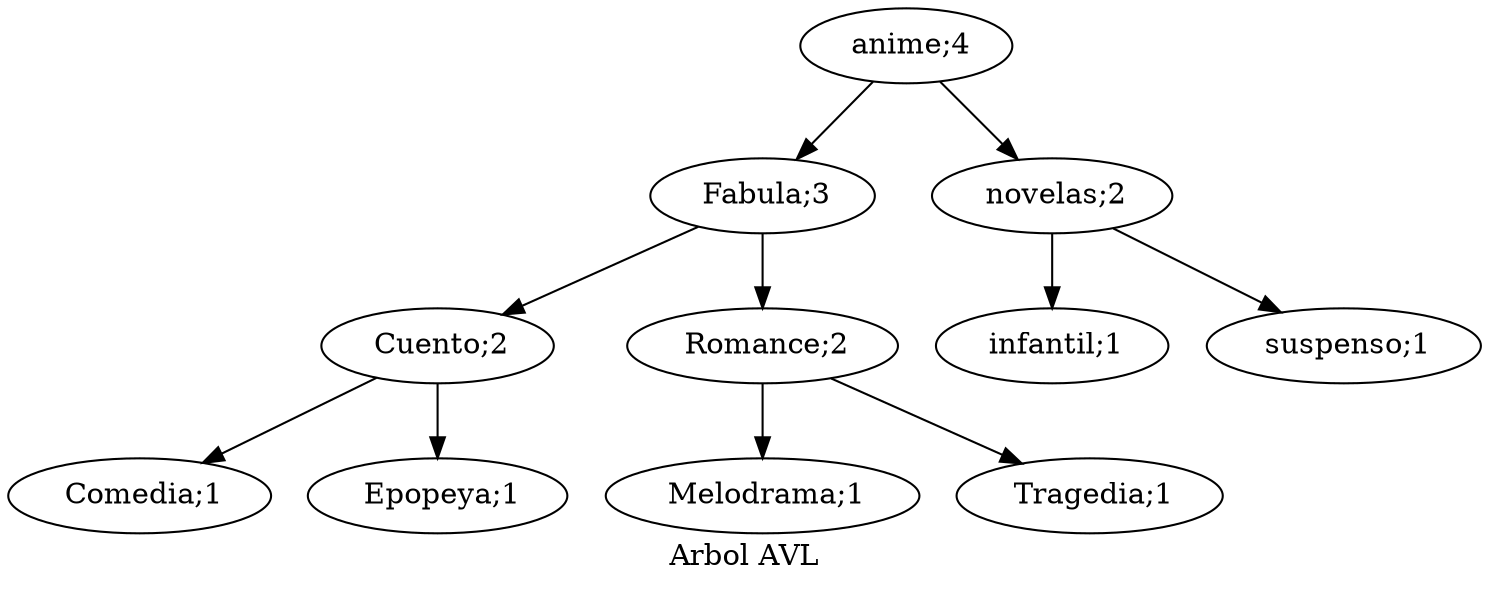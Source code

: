 digraph arbolAVL{
rankdir=TB;
nodoanime[ label = " anime;4" ];
nodoanime->nodoFabula;
nodoFabula[ label = " Fabula;3" ];
nodoFabula->nodoCuento;
nodoCuento[ label = " Cuento;2" ];
nodoCuento->nodoComedia;
nodoComedia[ label = " Comedia;1" ];
nodoCuento->nodoEpopeya;
nodoEpopeya[ label = " Epopeya;1" ];
nodoFabula->nodoRomance;
nodoRomance[ label = " Romance;2" ];
nodoRomance->nodoMelodrama;
nodoMelodrama[ label = " Melodrama;1" ];
nodoRomance->nodoTragedia;
nodoTragedia[ label = " Tragedia;1" ];
nodoanime->nodonovelas;
nodonovelas[ label = " novelas;2" ];
nodonovelas->nodoinfantil;
nodoinfantil[ label = " infantil;1" ];
nodonovelas->nodosuspenso;
nodosuspenso[ label = " suspenso;1" ];

label = " Arbol AVL "; 
}
